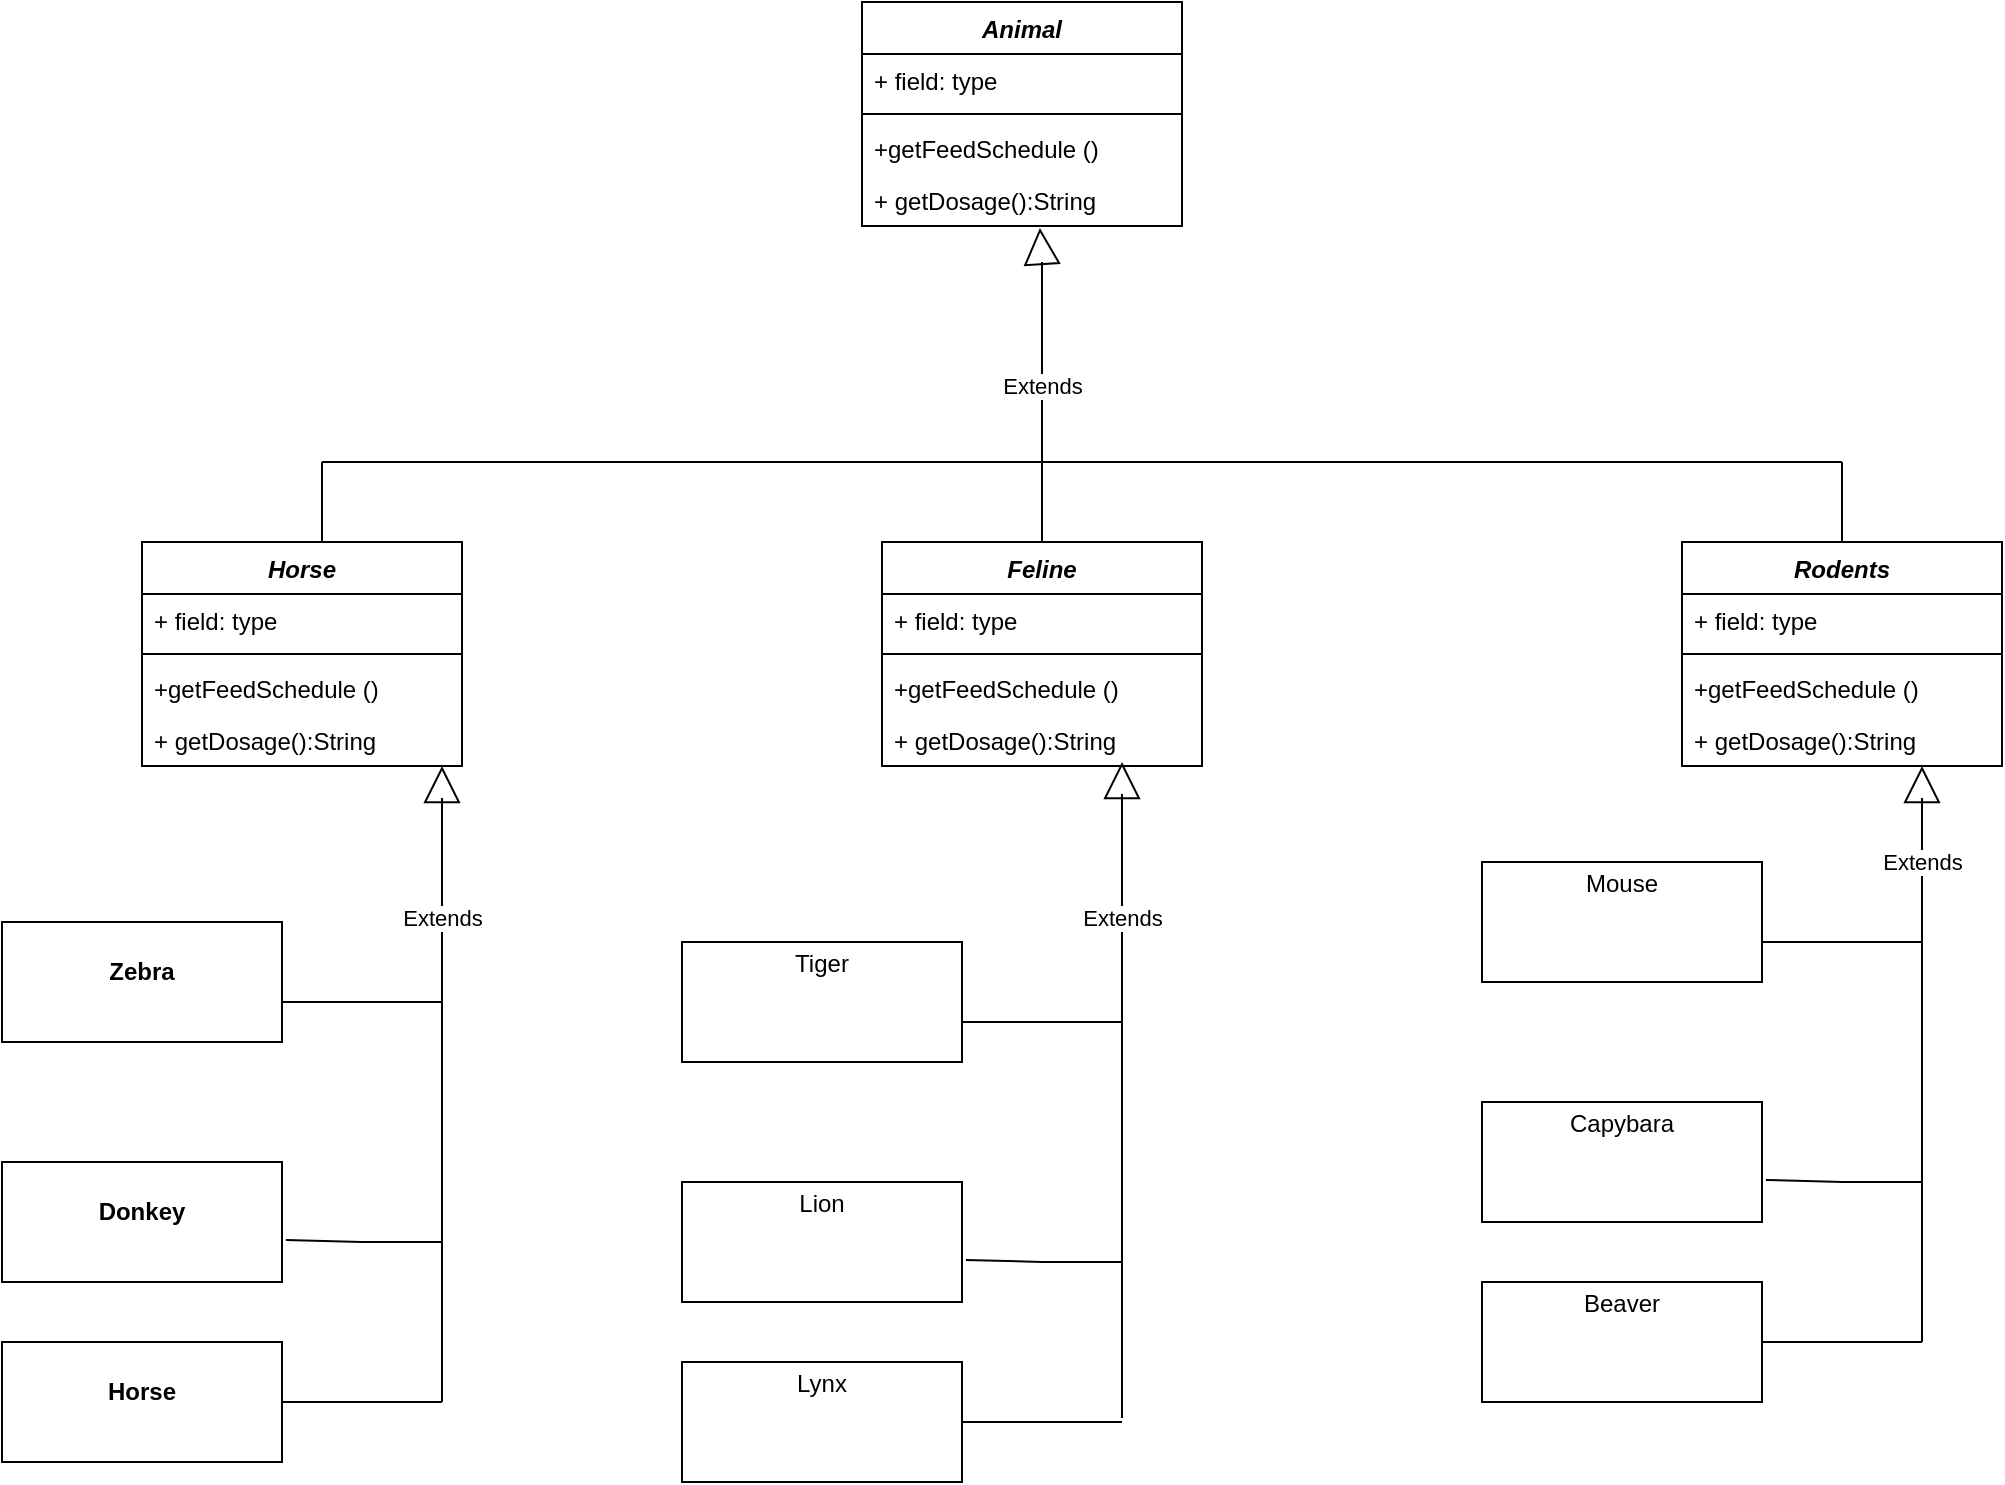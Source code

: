 <mxfile version="20.2.3" type="github">
  <diagram name="Page-1" id="e7e014a7-5840-1c2e-5031-d8a46d1fe8dd">
    <mxGraphModel dx="1422" dy="766" grid="1" gridSize="10" guides="1" tooltips="1" connect="1" arrows="1" fold="1" page="1" pageScale="1" pageWidth="1169" pageHeight="826" background="none" math="0" shadow="0">
      <root>
        <mxCell id="0" />
        <mxCell id="1" parent="0" />
        <mxCell id="Ti2hLFPvUMaTxmRCUR78-59" value="Animal" style="swimlane;fontStyle=3;align=center;verticalAlign=top;childLayout=stackLayout;horizontal=1;startSize=26;horizontalStack=0;resizeParent=1;resizeParentMax=0;resizeLast=0;collapsible=1;marginBottom=0;" vertex="1" parent="1">
          <mxGeometry x="470" y="10" width="160" height="112" as="geometry" />
        </mxCell>
        <mxCell id="Ti2hLFPvUMaTxmRCUR78-60" value="+ field: type" style="text;strokeColor=none;fillColor=none;align=left;verticalAlign=top;spacingLeft=4;spacingRight=4;overflow=hidden;rotatable=0;points=[[0,0.5],[1,0.5]];portConstraint=eastwest;" vertex="1" parent="Ti2hLFPvUMaTxmRCUR78-59">
          <mxGeometry y="26" width="160" height="26" as="geometry" />
        </mxCell>
        <mxCell id="Ti2hLFPvUMaTxmRCUR78-61" value="" style="line;strokeWidth=1;fillColor=none;align=left;verticalAlign=middle;spacingTop=-1;spacingLeft=3;spacingRight=3;rotatable=0;labelPosition=right;points=[];portConstraint=eastwest;" vertex="1" parent="Ti2hLFPvUMaTxmRCUR78-59">
          <mxGeometry y="52" width="160" height="8" as="geometry" />
        </mxCell>
        <mxCell id="Ti2hLFPvUMaTxmRCUR78-71" value="+getFeedSchedule ()" style="text;strokeColor=none;fillColor=none;align=left;verticalAlign=top;spacingLeft=4;spacingRight=4;overflow=hidden;rotatable=0;points=[[0,0.5],[1,0.5]];portConstraint=eastwest;" vertex="1" parent="Ti2hLFPvUMaTxmRCUR78-59">
          <mxGeometry y="60" width="160" height="26" as="geometry" />
        </mxCell>
        <mxCell id="Ti2hLFPvUMaTxmRCUR78-87" value="+ getDosage():String" style="text;strokeColor=none;fillColor=none;align=left;verticalAlign=top;spacingLeft=4;spacingRight=4;overflow=hidden;rotatable=0;points=[[0,0.5],[1,0.5]];portConstraint=eastwest;" vertex="1" parent="Ti2hLFPvUMaTxmRCUR78-59">
          <mxGeometry y="86" width="160" height="26" as="geometry" />
        </mxCell>
        <mxCell id="Ti2hLFPvUMaTxmRCUR78-63" value="Horse" style="swimlane;fontStyle=3;align=center;verticalAlign=top;childLayout=stackLayout;horizontal=1;startSize=26;horizontalStack=0;resizeParent=1;resizeParentMax=0;resizeLast=0;collapsible=1;marginBottom=0;" vertex="1" parent="1">
          <mxGeometry x="110" y="280" width="160" height="112" as="geometry" />
        </mxCell>
        <mxCell id="Ti2hLFPvUMaTxmRCUR78-64" value="+ field: type" style="text;strokeColor=none;fillColor=none;align=left;verticalAlign=top;spacingLeft=4;spacingRight=4;overflow=hidden;rotatable=0;points=[[0,0.5],[1,0.5]];portConstraint=eastwest;" vertex="1" parent="Ti2hLFPvUMaTxmRCUR78-63">
          <mxGeometry y="26" width="160" height="26" as="geometry" />
        </mxCell>
        <mxCell id="Ti2hLFPvUMaTxmRCUR78-65" value="" style="line;strokeWidth=1;fillColor=none;align=left;verticalAlign=middle;spacingTop=-1;spacingLeft=3;spacingRight=3;rotatable=0;labelPosition=right;points=[];portConstraint=eastwest;" vertex="1" parent="Ti2hLFPvUMaTxmRCUR78-63">
          <mxGeometry y="52" width="160" height="8" as="geometry" />
        </mxCell>
        <mxCell id="Ti2hLFPvUMaTxmRCUR78-109" value="+getFeedSchedule ()" style="text;strokeColor=none;fillColor=none;align=left;verticalAlign=top;spacingLeft=4;spacingRight=4;overflow=hidden;rotatable=0;points=[[0,0.5],[1,0.5]];portConstraint=eastwest;" vertex="1" parent="Ti2hLFPvUMaTxmRCUR78-63">
          <mxGeometry y="60" width="160" height="26" as="geometry" />
        </mxCell>
        <mxCell id="Ti2hLFPvUMaTxmRCUR78-100" value="+ getDosage():String" style="text;strokeColor=none;fillColor=none;align=left;verticalAlign=top;spacingLeft=4;spacingRight=4;overflow=hidden;rotatable=0;points=[[0,0.5],[1,0.5]];portConstraint=eastwest;" vertex="1" parent="Ti2hLFPvUMaTxmRCUR78-63">
          <mxGeometry y="86" width="160" height="26" as="geometry" />
        </mxCell>
        <mxCell id="Ti2hLFPvUMaTxmRCUR78-67" value="Feline" style="swimlane;fontStyle=3;align=center;verticalAlign=top;childLayout=stackLayout;horizontal=1;startSize=26;horizontalStack=0;resizeParent=1;resizeParentMax=0;resizeLast=0;collapsible=1;marginBottom=0;" vertex="1" parent="1">
          <mxGeometry x="480" y="280" width="160" height="112" as="geometry" />
        </mxCell>
        <mxCell id="Ti2hLFPvUMaTxmRCUR78-68" value="+ field: type" style="text;strokeColor=none;fillColor=none;align=left;verticalAlign=top;spacingLeft=4;spacingRight=4;overflow=hidden;rotatable=0;points=[[0,0.5],[1,0.5]];portConstraint=eastwest;" vertex="1" parent="Ti2hLFPvUMaTxmRCUR78-67">
          <mxGeometry y="26" width="160" height="26" as="geometry" />
        </mxCell>
        <mxCell id="Ti2hLFPvUMaTxmRCUR78-69" value="" style="line;strokeWidth=1;fillColor=none;align=left;verticalAlign=middle;spacingTop=-1;spacingLeft=3;spacingRight=3;rotatable=0;labelPosition=right;points=[];portConstraint=eastwest;" vertex="1" parent="Ti2hLFPvUMaTxmRCUR78-67">
          <mxGeometry y="52" width="160" height="8" as="geometry" />
        </mxCell>
        <mxCell id="Ti2hLFPvUMaTxmRCUR78-110" value="+getFeedSchedule ()" style="text;strokeColor=none;fillColor=none;align=left;verticalAlign=top;spacingLeft=4;spacingRight=4;overflow=hidden;rotatable=0;points=[[0,0.5],[1,0.5]];portConstraint=eastwest;" vertex="1" parent="Ti2hLFPvUMaTxmRCUR78-67">
          <mxGeometry y="60" width="160" height="26" as="geometry" />
        </mxCell>
        <mxCell id="Ti2hLFPvUMaTxmRCUR78-99" value="+ getDosage():String" style="text;strokeColor=none;fillColor=none;align=left;verticalAlign=top;spacingLeft=4;spacingRight=4;overflow=hidden;rotatable=0;points=[[0,0.5],[1,0.5]];portConstraint=eastwest;" vertex="1" parent="Ti2hLFPvUMaTxmRCUR78-67">
          <mxGeometry y="86" width="160" height="26" as="geometry" />
        </mxCell>
        <mxCell id="Ti2hLFPvUMaTxmRCUR78-72" value="Rodents" style="swimlane;fontStyle=3;align=center;verticalAlign=top;childLayout=stackLayout;horizontal=1;startSize=26;horizontalStack=0;resizeParent=1;resizeParentMax=0;resizeLast=0;collapsible=1;marginBottom=0;" vertex="1" parent="1">
          <mxGeometry x="880" y="280" width="160" height="112" as="geometry" />
        </mxCell>
        <mxCell id="Ti2hLFPvUMaTxmRCUR78-73" value="+ field: type" style="text;strokeColor=none;fillColor=none;align=left;verticalAlign=top;spacingLeft=4;spacingRight=4;overflow=hidden;rotatable=0;points=[[0,0.5],[1,0.5]];portConstraint=eastwest;" vertex="1" parent="Ti2hLFPvUMaTxmRCUR78-72">
          <mxGeometry y="26" width="160" height="26" as="geometry" />
        </mxCell>
        <mxCell id="Ti2hLFPvUMaTxmRCUR78-74" value="" style="line;strokeWidth=1;fillColor=none;align=left;verticalAlign=middle;spacingTop=-1;spacingLeft=3;spacingRight=3;rotatable=0;labelPosition=right;points=[];portConstraint=eastwest;" vertex="1" parent="Ti2hLFPvUMaTxmRCUR78-72">
          <mxGeometry y="52" width="160" height="8" as="geometry" />
        </mxCell>
        <mxCell id="Ti2hLFPvUMaTxmRCUR78-108" value="+getFeedSchedule ()" style="text;strokeColor=none;fillColor=none;align=left;verticalAlign=top;spacingLeft=4;spacingRight=4;overflow=hidden;rotatable=0;points=[[0,0.5],[1,0.5]];portConstraint=eastwest;" vertex="1" parent="Ti2hLFPvUMaTxmRCUR78-72">
          <mxGeometry y="60" width="160" height="26" as="geometry" />
        </mxCell>
        <mxCell id="Ti2hLFPvUMaTxmRCUR78-101" value="+ getDosage():String" style="text;strokeColor=none;fillColor=none;align=left;verticalAlign=top;spacingLeft=4;spacingRight=4;overflow=hidden;rotatable=0;points=[[0,0.5],[1,0.5]];portConstraint=eastwest;" vertex="1" parent="Ti2hLFPvUMaTxmRCUR78-72">
          <mxGeometry y="86" width="160" height="26" as="geometry" />
        </mxCell>
        <mxCell id="Ti2hLFPvUMaTxmRCUR78-76" value="Extends" style="endArrow=block;endSize=16;endFill=0;html=1;rounded=0;exitX=0.5;exitY=0;exitDx=0;exitDy=0;entryX=0.556;entryY=1.038;entryDx=0;entryDy=0;entryPerimeter=0;" edge="1" parent="1" source="Ti2hLFPvUMaTxmRCUR78-67" target="Ti2hLFPvUMaTxmRCUR78-87">
          <mxGeometry width="160" relative="1" as="geometry">
            <mxPoint x="500" y="390" as="sourcePoint" />
            <mxPoint x="550" y="130" as="targetPoint" />
            <Array as="points">
              <mxPoint x="560" y="200" />
              <mxPoint x="560" y="140" />
            </Array>
          </mxGeometry>
        </mxCell>
        <mxCell id="Ti2hLFPvUMaTxmRCUR78-84" value="Extends" style="endArrow=block;endSize=16;endFill=0;html=1;rounded=0;" edge="1" parent="1">
          <mxGeometry x="0.524" width="160" relative="1" as="geometry">
            <mxPoint x="260" y="710" as="sourcePoint" />
            <mxPoint x="260" y="392" as="targetPoint" />
            <Array as="points">
              <mxPoint x="260" y="430" />
              <mxPoint x="260" y="408" />
            </Array>
            <mxPoint as="offset" />
          </mxGeometry>
        </mxCell>
        <mxCell id="Ti2hLFPvUMaTxmRCUR78-86" value="Extends" style="endArrow=block;endSize=16;endFill=0;html=1;rounded=0;" edge="1" parent="1">
          <mxGeometry x="0.667" width="160" relative="1" as="geometry">
            <mxPoint x="1000" y="680" as="sourcePoint" />
            <mxPoint x="1000" y="392" as="targetPoint" />
            <Array as="points">
              <mxPoint x="1000" y="468" />
              <mxPoint x="1000" y="408" />
            </Array>
            <mxPoint as="offset" />
          </mxGeometry>
        </mxCell>
        <mxCell id="Ti2hLFPvUMaTxmRCUR78-91" value="" style="endArrow=none;html=1;rounded=0;" edge="1" parent="1">
          <mxGeometry width="50" height="50" relative="1" as="geometry">
            <mxPoint x="200" y="240" as="sourcePoint" />
            <mxPoint x="560" y="240" as="targetPoint" />
          </mxGeometry>
        </mxCell>
        <mxCell id="Ti2hLFPvUMaTxmRCUR78-92" value="" style="endArrow=none;html=1;rounded=0;" edge="1" parent="1">
          <mxGeometry width="50" height="50" relative="1" as="geometry">
            <mxPoint x="200" y="280" as="sourcePoint" />
            <mxPoint x="200" y="240" as="targetPoint" />
            <Array as="points">
              <mxPoint x="200" y="260" />
            </Array>
          </mxGeometry>
        </mxCell>
        <mxCell id="Ti2hLFPvUMaTxmRCUR78-93" value="" style="endArrow=none;html=1;rounded=0;" edge="1" parent="1">
          <mxGeometry width="50" height="50" relative="1" as="geometry">
            <mxPoint x="960" y="240" as="sourcePoint" />
            <mxPoint x="560" y="240" as="targetPoint" />
          </mxGeometry>
        </mxCell>
        <mxCell id="Ti2hLFPvUMaTxmRCUR78-94" value="" style="endArrow=none;html=1;rounded=0;" edge="1" parent="1">
          <mxGeometry width="50" height="50" relative="1" as="geometry">
            <mxPoint x="960" y="280" as="sourcePoint" />
            <mxPoint x="960" y="240" as="targetPoint" />
          </mxGeometry>
        </mxCell>
        <mxCell id="Ti2hLFPvUMaTxmRCUR78-105" value="&lt;p style=&quot;margin:0px;margin-top:4px;text-align:center;&quot;&gt;&lt;br&gt;&lt;b&gt;Zebra&lt;/b&gt;&lt;/p&gt;" style="verticalAlign=top;align=left;overflow=fill;fontSize=12;fontFamily=Helvetica;html=1;" vertex="1" parent="1">
          <mxGeometry x="40" y="470" width="140" height="60" as="geometry" />
        </mxCell>
        <mxCell id="Ti2hLFPvUMaTxmRCUR78-106" value="&lt;p style=&quot;margin:0px;margin-top:4px;text-align:center;&quot;&gt;&lt;br&gt;&lt;b&gt;Donkey&lt;/b&gt;&lt;/p&gt;" style="verticalAlign=top;align=left;overflow=fill;fontSize=12;fontFamily=Helvetica;html=1;" vertex="1" parent="1">
          <mxGeometry x="40" y="590" width="140" height="60" as="geometry" />
        </mxCell>
        <mxCell id="Ti2hLFPvUMaTxmRCUR78-107" value="&lt;p style=&quot;margin:0px;margin-top:4px;text-align:center;&quot;&gt;&lt;br&gt;&lt;b&gt;Horse&lt;/b&gt;&lt;/p&gt;" style="verticalAlign=top;align=left;overflow=fill;fontSize=12;fontFamily=Helvetica;html=1;" vertex="1" parent="1">
          <mxGeometry x="40" y="680" width="140" height="60" as="geometry" />
        </mxCell>
        <mxCell id="Ti2hLFPvUMaTxmRCUR78-111" value="" style="endArrow=none;html=1;rounded=0;exitX=1.014;exitY=0.65;exitDx=0;exitDy=0;exitPerimeter=0;" edge="1" parent="1" source="Ti2hLFPvUMaTxmRCUR78-106">
          <mxGeometry width="50" height="50" relative="1" as="geometry">
            <mxPoint x="190" y="640" as="sourcePoint" />
            <mxPoint x="260" y="630" as="targetPoint" />
            <Array as="points">
              <mxPoint x="220" y="630" />
            </Array>
          </mxGeometry>
        </mxCell>
        <mxCell id="Ti2hLFPvUMaTxmRCUR78-112" value="" style="endArrow=none;html=1;rounded=0;" edge="1" parent="1">
          <mxGeometry width="50" height="50" relative="1" as="geometry">
            <mxPoint x="180" y="710" as="sourcePoint" />
            <mxPoint x="260" y="710" as="targetPoint" />
            <Array as="points" />
          </mxGeometry>
        </mxCell>
        <mxCell id="Ti2hLFPvUMaTxmRCUR78-113" value="" style="endArrow=none;html=1;rounded=0;" edge="1" parent="1">
          <mxGeometry width="50" height="50" relative="1" as="geometry">
            <mxPoint x="180" y="510" as="sourcePoint" />
            <mxPoint x="260" y="510" as="targetPoint" />
            <Array as="points" />
          </mxGeometry>
        </mxCell>
        <mxCell id="Ti2hLFPvUMaTxmRCUR78-114" value="&lt;p style=&quot;margin:0px;margin-top:4px;text-align:center;&quot;&gt;Tiger&lt;/p&gt;" style="verticalAlign=top;align=left;overflow=fill;fontSize=12;fontFamily=Helvetica;html=1;" vertex="1" parent="1">
          <mxGeometry x="380" y="480" width="140" height="60" as="geometry" />
        </mxCell>
        <mxCell id="Ti2hLFPvUMaTxmRCUR78-115" value="&lt;p style=&quot;margin:0px;margin-top:4px;text-align:center;&quot;&gt;Lion&lt;/p&gt;" style="verticalAlign=top;align=left;overflow=fill;fontSize=12;fontFamily=Helvetica;html=1;" vertex="1" parent="1">
          <mxGeometry x="380" y="600" width="140" height="60" as="geometry" />
        </mxCell>
        <mxCell id="Ti2hLFPvUMaTxmRCUR78-116" value="&lt;p style=&quot;margin: 4px 0px 0px;&quot;&gt;&lt;span style=&quot;background-color: initial;&quot;&gt;Lynx&lt;/span&gt;&lt;br&gt;&lt;/p&gt;" style="verticalAlign=top;align=center;overflow=fill;fontSize=12;fontFamily=Helvetica;html=1;" vertex="1" parent="1">
          <mxGeometry x="380" y="690" width="140" height="60" as="geometry" />
        </mxCell>
        <mxCell id="Ti2hLFPvUMaTxmRCUR78-117" value="" style="endArrow=none;html=1;rounded=0;exitX=1.014;exitY=0.65;exitDx=0;exitDy=0;exitPerimeter=0;" edge="1" source="Ti2hLFPvUMaTxmRCUR78-115" parent="1">
          <mxGeometry width="50" height="50" relative="1" as="geometry">
            <mxPoint x="530" y="650" as="sourcePoint" />
            <mxPoint x="600" y="640" as="targetPoint" />
            <Array as="points">
              <mxPoint x="560" y="640" />
            </Array>
          </mxGeometry>
        </mxCell>
        <mxCell id="Ti2hLFPvUMaTxmRCUR78-118" value="" style="endArrow=none;html=1;rounded=0;" edge="1" parent="1">
          <mxGeometry width="50" height="50" relative="1" as="geometry">
            <mxPoint x="520" y="720" as="sourcePoint" />
            <mxPoint x="600" y="720" as="targetPoint" />
            <Array as="points" />
          </mxGeometry>
        </mxCell>
        <mxCell id="Ti2hLFPvUMaTxmRCUR78-119" value="" style="endArrow=none;html=1;rounded=0;" edge="1" parent="1">
          <mxGeometry width="50" height="50" relative="1" as="geometry">
            <mxPoint x="520" y="520" as="sourcePoint" />
            <mxPoint x="600" y="520" as="targetPoint" />
            <Array as="points" />
          </mxGeometry>
        </mxCell>
        <mxCell id="Ti2hLFPvUMaTxmRCUR78-120" value="Extends" style="endArrow=block;endSize=16;endFill=0;html=1;rounded=0;" edge="1" parent="1">
          <mxGeometry x="0.524" width="160" relative="1" as="geometry">
            <mxPoint x="600" y="718" as="sourcePoint" />
            <mxPoint x="600" y="390" as="targetPoint" />
            <Array as="points">
              <mxPoint x="600" y="428" />
              <mxPoint x="600" y="406" />
            </Array>
            <mxPoint as="offset" />
          </mxGeometry>
        </mxCell>
        <mxCell id="Ti2hLFPvUMaTxmRCUR78-121" value="&lt;p style=&quot;margin:0px;margin-top:4px;text-align:center;&quot;&gt;Mouse&lt;/p&gt;" style="verticalAlign=top;align=left;overflow=fill;fontSize=12;fontFamily=Helvetica;html=1;" vertex="1" parent="1">
          <mxGeometry x="780" y="440" width="140" height="60" as="geometry" />
        </mxCell>
        <mxCell id="Ti2hLFPvUMaTxmRCUR78-122" value="&lt;p style=&quot;margin:0px;margin-top:4px;text-align:center;&quot;&gt;Capybara&lt;/p&gt;" style="verticalAlign=top;align=left;overflow=fill;fontSize=12;fontFamily=Helvetica;html=1;" vertex="1" parent="1">
          <mxGeometry x="780" y="560" width="140" height="60" as="geometry" />
        </mxCell>
        <mxCell id="Ti2hLFPvUMaTxmRCUR78-123" value="&lt;p style=&quot;margin:0px;margin-top:4px;text-align:center;&quot;&gt;Beaver&lt;/p&gt;" style="verticalAlign=top;align=left;overflow=fill;fontSize=12;fontFamily=Helvetica;html=1;" vertex="1" parent="1">
          <mxGeometry x="780" y="650" width="140" height="60" as="geometry" />
        </mxCell>
        <mxCell id="Ti2hLFPvUMaTxmRCUR78-124" value="" style="endArrow=none;html=1;rounded=0;exitX=1.014;exitY=0.65;exitDx=0;exitDy=0;exitPerimeter=0;" edge="1" source="Ti2hLFPvUMaTxmRCUR78-122" parent="1">
          <mxGeometry width="50" height="50" relative="1" as="geometry">
            <mxPoint x="930" y="610" as="sourcePoint" />
            <mxPoint x="1000" y="600" as="targetPoint" />
            <Array as="points">
              <mxPoint x="960" y="600" />
            </Array>
          </mxGeometry>
        </mxCell>
        <mxCell id="Ti2hLFPvUMaTxmRCUR78-125" value="" style="endArrow=none;html=1;rounded=0;" edge="1" parent="1">
          <mxGeometry width="50" height="50" relative="1" as="geometry">
            <mxPoint x="920" y="680" as="sourcePoint" />
            <mxPoint x="1000" y="680" as="targetPoint" />
            <Array as="points" />
          </mxGeometry>
        </mxCell>
        <mxCell id="Ti2hLFPvUMaTxmRCUR78-126" value="" style="endArrow=none;html=1;rounded=0;" edge="1" parent="1">
          <mxGeometry width="50" height="50" relative="1" as="geometry">
            <mxPoint x="920" y="480" as="sourcePoint" />
            <mxPoint x="1000" y="480" as="targetPoint" />
            <Array as="points" />
          </mxGeometry>
        </mxCell>
      </root>
    </mxGraphModel>
  </diagram>
</mxfile>
